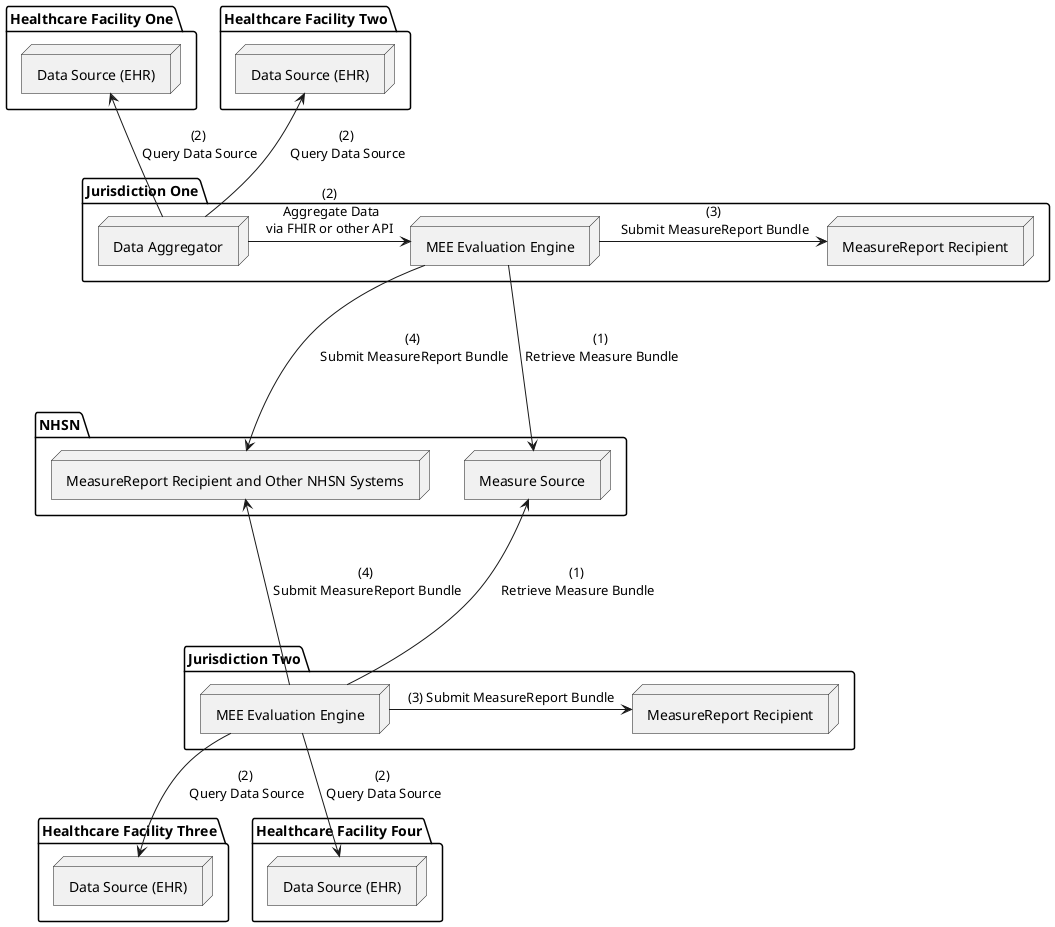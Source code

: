 @startuml



package "Healthcare Facility One" {
    node "Data Source (EHR)" as EHR1
}

package "Healthcare Facility Two" {
    node "Data Source (EHR)" as EHR2
}

package "Healthcare Facility Three" {
    node "Data Source (EHR)" as EHR3
}

package "Healthcare Facility Four" {
    node "Data Source (EHR)" as EHR4
}

package "Jurisdiction One" {
    node "MEE Evaluation Engine" as MEE1
    node "MeasureReport Recipient" as Recipient1
    node "Data Aggregator" as DA1
}

package "Jurisdiction Two" {
    node "MEE Evaluation Engine" as MEE2
    node "MeasureReport Recipient" as Recipient2
}

package "NHSN" {
    node "MeasureReport Recipient and Other NHSN Systems" as Recipient
    node "Measure Source" as MS
}

EHR1 <-- DA1 : (2)\n Query Data Source
EHR2 <-- DA1 : (2)\n Query Data Source
DA1 -right-> MEE1 : (2)\n Aggregate Data\nvia FHIR or other API
MEE1 -down-> MS : (1)\n Retrieve Measure Bundle
MEE1 -right-> Recipient1 : (3)\n Submit MeasureReport Bundle

EHR3 <-up- MEE2 : (2)\n Query Data Source
EHR4 <-up- MEE2 : (2)\n Query Data Source
MEE2 -up-> MS : (1)\n Retrieve Measure Bundle
MEE2 -right-> Recipient2 : (3) Submit MeasureReport Bundle


MEE1 -down--> Recipient : (4)\n Submit MeasureReport Bundle
MEE2 -up--> Recipient : (4)\n Submit MeasureReport Bundle

@enduml
